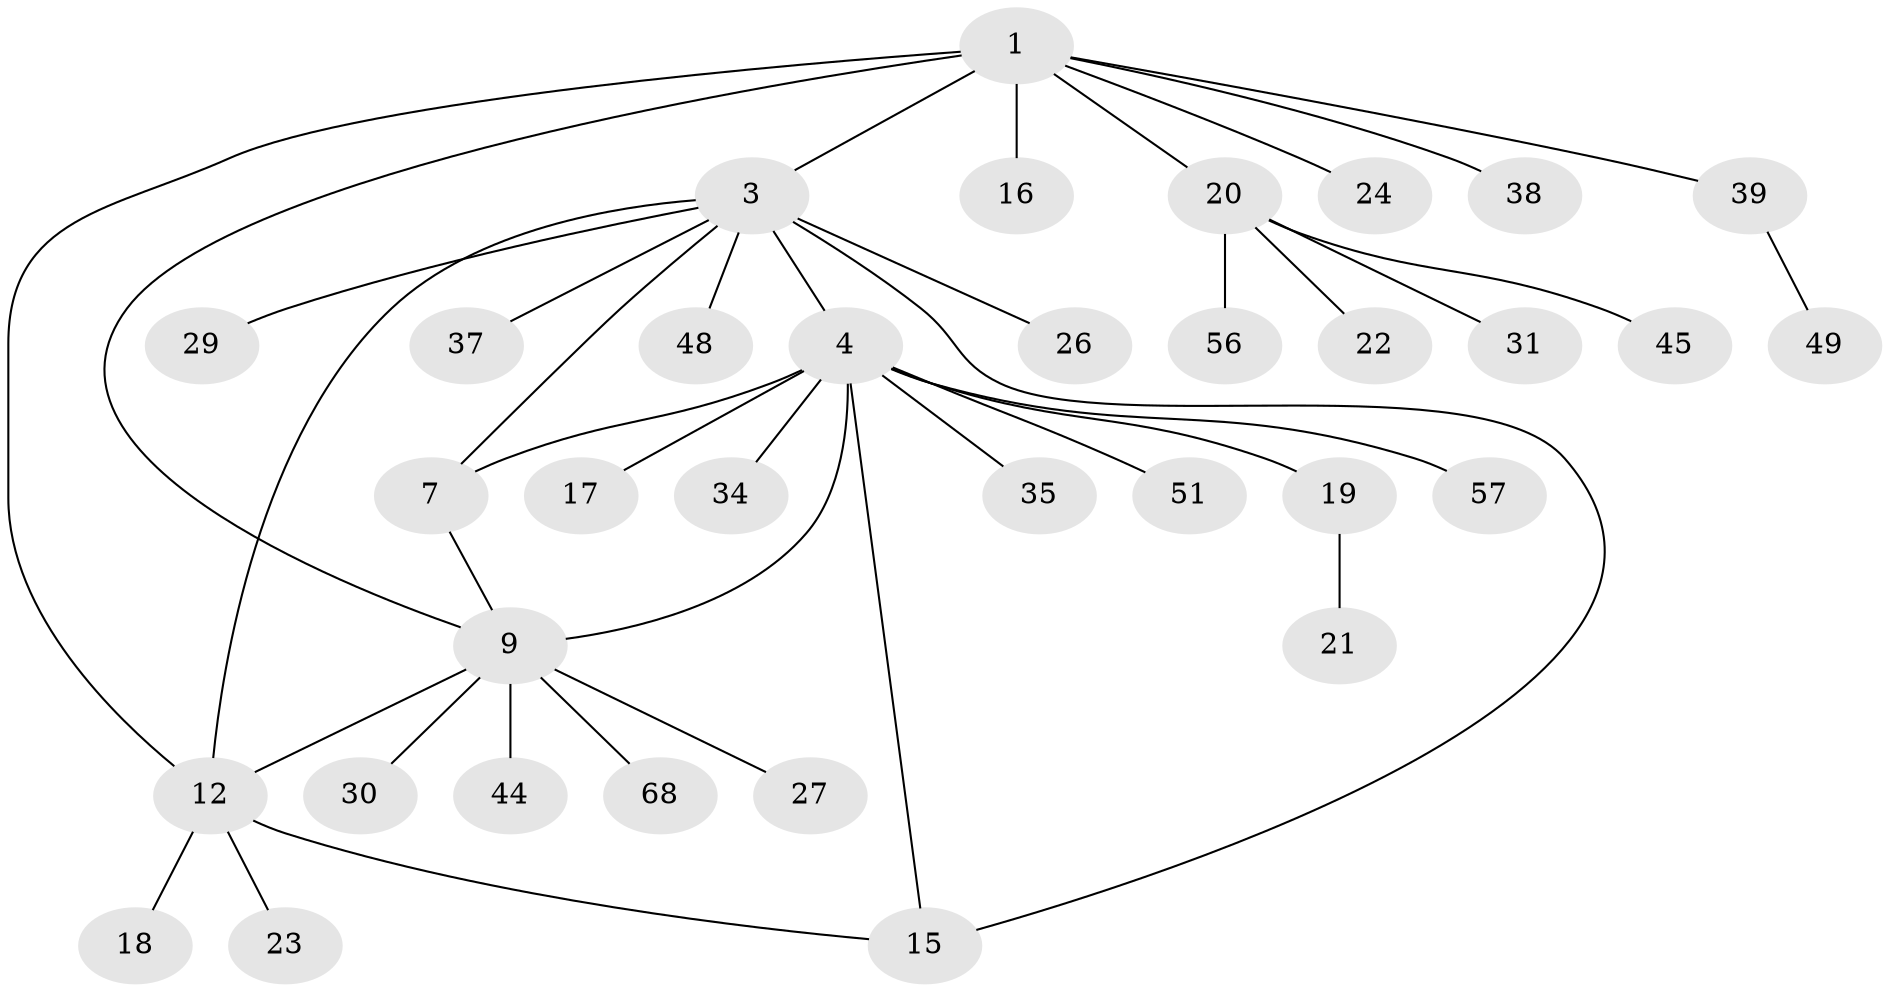 // original degree distribution, {3: 0.07352941176470588, 8: 0.07352941176470588, 7: 0.014705882352941176, 9: 0.014705882352941176, 4: 0.04411764705882353, 5: 0.04411764705882353, 1: 0.5882352941176471, 2: 0.14705882352941177}
// Generated by graph-tools (version 1.1) at 2025/16/03/09/25 04:16:00]
// undirected, 34 vertices, 40 edges
graph export_dot {
graph [start="1"]
  node [color=gray90,style=filled];
  1 [super="+2+28"];
  3 [super="+13+47+58"];
  4 [super="+6+5+25+46+63+40"];
  7;
  9 [super="+10+36"];
  12 [super="+14"];
  15;
  16 [super="+60+62"];
  17;
  18;
  19 [super="+59"];
  20;
  21 [super="+50"];
  22;
  23;
  24 [super="+67"];
  26;
  27 [super="+61"];
  29;
  30;
  31;
  34;
  35;
  37;
  38 [super="+65"];
  39;
  44;
  45 [super="+64"];
  48;
  49;
  51 [super="+53"];
  56;
  57;
  68;
  1 -- 3 [weight=2];
  1 -- 38;
  1 -- 39;
  1 -- 12;
  1 -- 16;
  1 -- 20;
  1 -- 24;
  1 -- 9;
  3 -- 37;
  3 -- 7;
  3 -- 15;
  3 -- 48;
  3 -- 26;
  3 -- 29;
  3 -- 4 [weight=2];
  3 -- 12 [weight=2];
  4 -- 15;
  4 -- 17;
  4 -- 9 [weight=2];
  4 -- 34;
  4 -- 51;
  4 -- 57;
  4 -- 35;
  4 -- 19;
  4 -- 7;
  7 -- 9;
  9 -- 68;
  9 -- 12;
  9 -- 44;
  9 -- 27;
  9 -- 30;
  12 -- 18;
  12 -- 15;
  12 -- 23;
  19 -- 21;
  20 -- 22;
  20 -- 31;
  20 -- 45;
  20 -- 56;
  39 -- 49;
}
